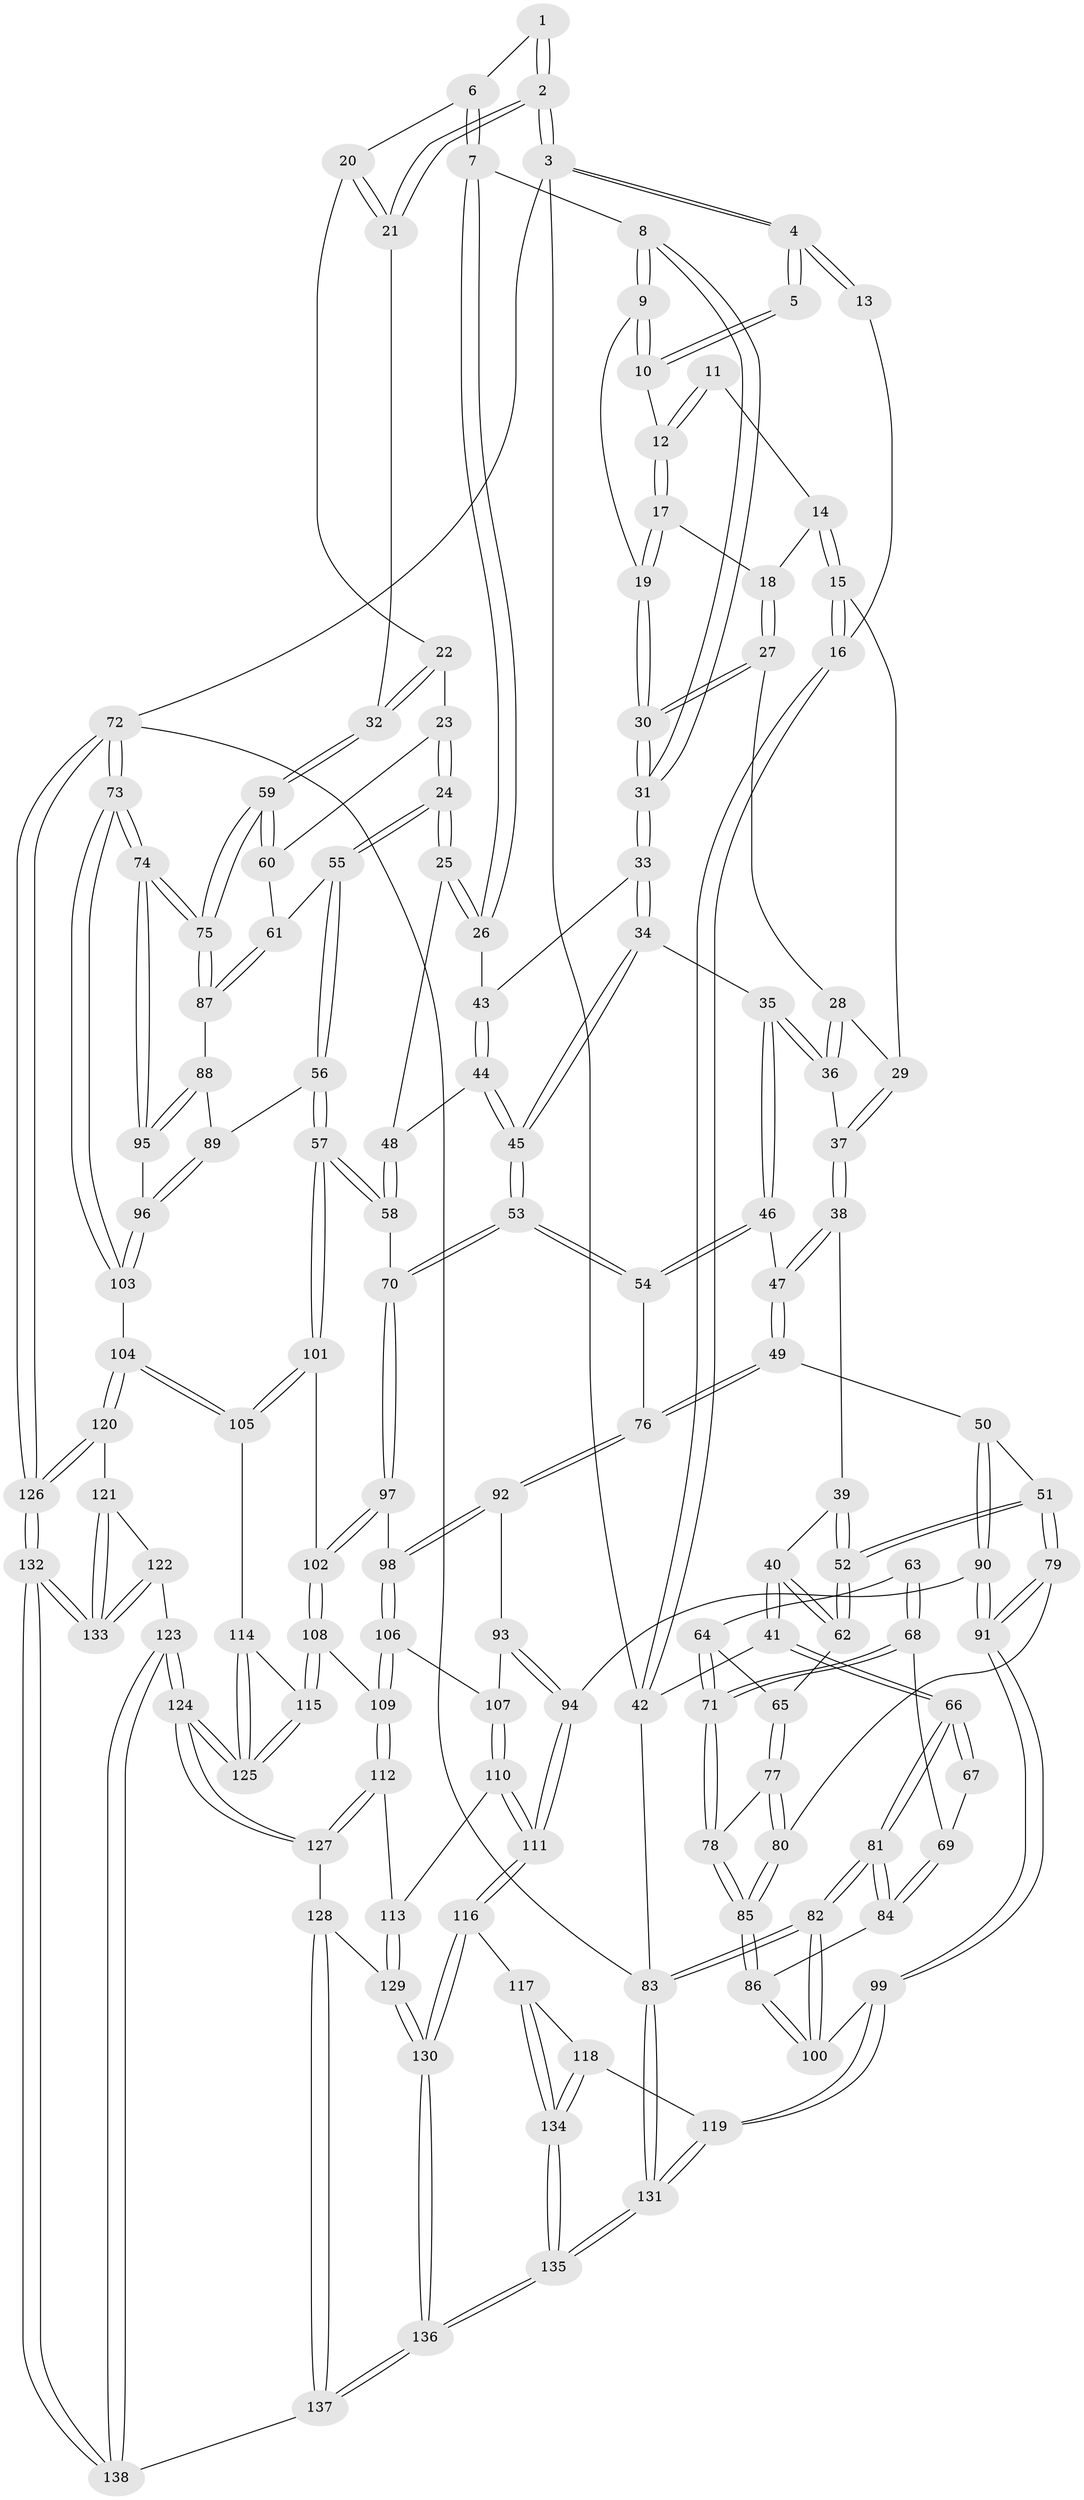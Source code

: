 // Generated by graph-tools (version 1.1) at 2025/17/03/09/25 04:17:11]
// undirected, 138 vertices, 342 edges
graph export_dot {
graph [start="1"]
  node [color=gray90,style=filled];
  1 [pos="+0.8325489209726085+0.19415067325415625"];
  2 [pos="+1+0"];
  3 [pos="+1+0"];
  4 [pos="+1+0"];
  5 [pos="+0.7117441637543721+0.13659275147075894"];
  6 [pos="+0.8356030859078547+0.24515366542259667"];
  7 [pos="+0.7643392096387691+0.31186517176867257"];
  8 [pos="+0.7481677155083318+0.2976558282727471"];
  9 [pos="+0.7143075108756621+0.25311615741692023"];
  10 [pos="+0.6890686923659701+0.14194382473218298"];
  11 [pos="+0.6225381575482865+0.11128478603067647"];
  12 [pos="+0.6240667475610782+0.11323759001744892"];
  13 [pos="+0.6201559903619257+0"];
  14 [pos="+0.41179757297292+0.12254463925975594"];
  15 [pos="+0.16744980773043946+0.06373922571645907"];
  16 [pos="+0+0"];
  17 [pos="+0.5922901395195207+0.1908168589657181"];
  18 [pos="+0.515245497267595+0.2683146971482321"];
  19 [pos="+0.6182983356249739+0.29801992116389087"];
  20 [pos="+0.8585839638177339+0.25300731167537843"];
  21 [pos="+1+0"];
  22 [pos="+0.9188941033537483+0.3059931308087091"];
  23 [pos="+0.8818768605416598+0.41437171211419127"];
  24 [pos="+0.8505407211163306+0.42721525674006455"];
  25 [pos="+0.8149815251285396+0.4121127073289127"];
  26 [pos="+0.7803332181617718+0.3786903677434667"];
  27 [pos="+0.5095969253123017+0.30173361918918046"];
  28 [pos="+0.5095241991758216+0.30178490652526135"];
  29 [pos="+0.266907437391052+0.20539257843414663"];
  30 [pos="+0.6001092543109708+0.3341658957190203"];
  31 [pos="+0.6080421668449082+0.3498835328969895"];
  32 [pos="+1+0"];
  33 [pos="+0.6115653062955928+0.3653919853786044"];
  34 [pos="+0.5568524204403364+0.4513489877077587"];
  35 [pos="+0.5134639826739344+0.4464981700100422"];
  36 [pos="+0.4763775535556613+0.3554041295894835"];
  37 [pos="+0.34512813795603686+0.3666963872180735"];
  38 [pos="+0.3416089582297328+0.40428617921787396"];
  39 [pos="+0.3126206792339099+0.42699163389067885"];
  40 [pos="+0.15846079711110925+0.4461356696716016"];
  41 [pos="+0+0"];
  42 [pos="+0+0"];
  43 [pos="+0.6854387450595235+0.40080925820041113"];
  44 [pos="+0.6445407471915565+0.5077794857307284"];
  45 [pos="+0.6240258505785263+0.5286750085160851"];
  46 [pos="+0.4389325357059213+0.503405948194643"];
  47 [pos="+0.42147423251354005+0.5071756361469987"];
  48 [pos="+0.7455452995833965+0.47695735105811815"];
  49 [pos="+0.3846049379582087+0.5758377799458885"];
  50 [pos="+0.29456281537251017+0.5805157448262396"];
  51 [pos="+0.2644738622549078+0.563697552398058"];
  52 [pos="+0.2622070558289634+0.5605092380078174"];
  53 [pos="+0.6275976396428546+0.6120079572431331"];
  54 [pos="+0.5362053232548816+0.5827680004647743"];
  55 [pos="+0.8545962780691191+0.5578462943854342"];
  56 [pos="+0.8152400730049425+0.6279145383558278"];
  57 [pos="+0.7987788598784261+0.6401134380598209"];
  58 [pos="+0.733191274281483+0.6212485510518829"];
  59 [pos="+1+0.38743365037161065"];
  60 [pos="+0.9131563359774748+0.4194183236083046"];
  61 [pos="+1+0.5723204254442215"];
  62 [pos="+0.17080993407049053+0.5135530807600471"];
  63 [pos="+0.09410583484868765+0.5362133756771882"];
  64 [pos="+0.13559393080219925+0.5342565763711431"];
  65 [pos="+0.1636258921768983+0.5214512749966066"];
  66 [pos="+0+0.15814758796197614"];
  67 [pos="+0.0472963287037196+0.5302047527917975"];
  68 [pos="+0.06544253580736614+0.5898988103082554"];
  69 [pos="+0.0432305659957461+0.5852484425700423"];
  70 [pos="+0.6277015112734499+0.6122289791849447"];
  71 [pos="+0.08881468443215694+0.5998715873780672"];
  72 [pos="+1+1"];
  73 [pos="+1+1"];
  74 [pos="+1+0.8280158563623997"];
  75 [pos="+1+0.5795900891394403"];
  76 [pos="+0.4132844303949576+0.6341925452036321"];
  77 [pos="+0.1535566676199498+0.6007303563143526"];
  78 [pos="+0.09610171696101458+0.6171580107588558"];
  79 [pos="+0.18088156892872478+0.6696367303559053"];
  80 [pos="+0.17934612622571866+0.669269196566805"];
  81 [pos="+0+0.603772213114559"];
  82 [pos="+0+0.8531287681579582"];
  83 [pos="+0+1"];
  84 [pos="+0.0255140260872613+0.5984874127049455"];
  85 [pos="+0.09086207305462402+0.6903303794967199"];
  86 [pos="+0.07517254643673316+0.703256323276786"];
  87 [pos="+1+0.5910083078553594"];
  88 [pos="+0.9879635482628879+0.6430260172328408"];
  89 [pos="+0.9192059509345123+0.6636176106887641"];
  90 [pos="+0.28202067896006894+0.7632651438793777"];
  91 [pos="+0.27141699050236545+0.7661598954227707"];
  92 [pos="+0.4179437880956236+0.6583548867944837"];
  93 [pos="+0.3828424706221428+0.7161004453533126"];
  94 [pos="+0.3221248116065666+0.7678083309349056"];
  95 [pos="+0.9724872888890195+0.7282647612278923"];
  96 [pos="+0.9407588208518766+0.7375144421241481"];
  97 [pos="+0.6270463056255481+0.6136225760918591"];
  98 [pos="+0.5501484889901355+0.7005675568727427"];
  99 [pos="+0.20257415412109256+0.8370712414942081"];
  100 [pos="+0.03156063551078518+0.7678144810209079"];
  101 [pos="+0.8068065619059575+0.7687177073889304"];
  102 [pos="+0.6794407494543776+0.7655854099638101"];
  103 [pos="+0.8961431136508692+0.7987127136250644"];
  104 [pos="+0.8307163795211294+0.7967656744717477"];
  105 [pos="+0.8128840366734941+0.7809254604429041"];
  106 [pos="+0.5431970370767731+0.7762410860762922"];
  107 [pos="+0.5144809971786855+0.7893625619276112"];
  108 [pos="+0.6215615328272602+0.8283894485249768"];
  109 [pos="+0.5881046284914182+0.816790327740465"];
  110 [pos="+0.4401559428980357+0.8574154668175215"];
  111 [pos="+0.40520264083702434+0.8665315625209715"];
  112 [pos="+0.5477833867547416+0.8915610934467649"];
  113 [pos="+0.5009403530546236+0.9012083629299615"];
  114 [pos="+0.766947427563979+0.8150414356639222"];
  115 [pos="+0.6298775499775061+0.8396541645093649"];
  116 [pos="+0.38630577770538466+0.9285891844039803"];
  117 [pos="+0.31547511354001584+0.9368558938194029"];
  118 [pos="+0.24386263367358735+0.9203728022985092"];
  119 [pos="+0.20220240038727652+0.8901478808698204"];
  120 [pos="+0.8246127895175979+0.894589917987394"];
  121 [pos="+0.8113951298625472+0.9035682359497442"];
  122 [pos="+0.756740558652856+0.9323031926670388"];
  123 [pos="+0.6774395920273922+0.9420920327757193"];
  124 [pos="+0.6721138203561474+0.9339770592036302"];
  125 [pos="+0.6720233662934251+0.933236691219151"];
  126 [pos="+1+1"];
  127 [pos="+0.573158281121357+0.9442049265607524"];
  128 [pos="+0.5354087737752853+0.9767466987797431"];
  129 [pos="+0.5118604845984067+0.961573563307763"];
  130 [pos="+0.40405427754459056+0.9743309078596316"];
  131 [pos="+0+1"];
  132 [pos="+0.9505145491030426+1"];
  133 [pos="+0.8021801734731724+1"];
  134 [pos="+0.27572247379395937+1"];
  135 [pos="+0.27910754174742336+1"];
  136 [pos="+0.39376397164914156+1"];
  137 [pos="+0.569513941422711+1"];
  138 [pos="+0.6793954219147693+1"];
  1 -- 2;
  1 -- 2;
  1 -- 6;
  2 -- 3;
  2 -- 3;
  2 -- 21;
  2 -- 21;
  3 -- 4;
  3 -- 4;
  3 -- 42;
  3 -- 72;
  4 -- 5;
  4 -- 5;
  4 -- 13;
  4 -- 13;
  5 -- 10;
  5 -- 10;
  6 -- 7;
  6 -- 7;
  6 -- 20;
  7 -- 8;
  7 -- 26;
  7 -- 26;
  8 -- 9;
  8 -- 9;
  8 -- 31;
  8 -- 31;
  9 -- 10;
  9 -- 10;
  9 -- 19;
  10 -- 12;
  11 -- 12;
  11 -- 12;
  11 -- 14;
  12 -- 17;
  12 -- 17;
  13 -- 16;
  14 -- 15;
  14 -- 15;
  14 -- 18;
  15 -- 16;
  15 -- 16;
  15 -- 29;
  16 -- 42;
  16 -- 42;
  17 -- 18;
  17 -- 19;
  17 -- 19;
  18 -- 27;
  18 -- 27;
  19 -- 30;
  19 -- 30;
  20 -- 21;
  20 -- 21;
  20 -- 22;
  21 -- 32;
  22 -- 23;
  22 -- 32;
  22 -- 32;
  23 -- 24;
  23 -- 24;
  23 -- 60;
  24 -- 25;
  24 -- 25;
  24 -- 55;
  24 -- 55;
  25 -- 26;
  25 -- 26;
  25 -- 48;
  26 -- 43;
  27 -- 28;
  27 -- 30;
  27 -- 30;
  28 -- 29;
  28 -- 36;
  28 -- 36;
  29 -- 37;
  29 -- 37;
  30 -- 31;
  30 -- 31;
  31 -- 33;
  31 -- 33;
  32 -- 59;
  32 -- 59;
  33 -- 34;
  33 -- 34;
  33 -- 43;
  34 -- 35;
  34 -- 45;
  34 -- 45;
  35 -- 36;
  35 -- 36;
  35 -- 46;
  35 -- 46;
  36 -- 37;
  37 -- 38;
  37 -- 38;
  38 -- 39;
  38 -- 47;
  38 -- 47;
  39 -- 40;
  39 -- 52;
  39 -- 52;
  40 -- 41;
  40 -- 41;
  40 -- 62;
  40 -- 62;
  41 -- 42;
  41 -- 66;
  41 -- 66;
  42 -- 83;
  43 -- 44;
  43 -- 44;
  44 -- 45;
  44 -- 45;
  44 -- 48;
  45 -- 53;
  45 -- 53;
  46 -- 47;
  46 -- 54;
  46 -- 54;
  47 -- 49;
  47 -- 49;
  48 -- 58;
  48 -- 58;
  49 -- 50;
  49 -- 76;
  49 -- 76;
  50 -- 51;
  50 -- 90;
  50 -- 90;
  51 -- 52;
  51 -- 52;
  51 -- 79;
  51 -- 79;
  52 -- 62;
  52 -- 62;
  53 -- 54;
  53 -- 54;
  53 -- 70;
  53 -- 70;
  54 -- 76;
  55 -- 56;
  55 -- 56;
  55 -- 61;
  56 -- 57;
  56 -- 57;
  56 -- 89;
  57 -- 58;
  57 -- 58;
  57 -- 101;
  57 -- 101;
  58 -- 70;
  59 -- 60;
  59 -- 60;
  59 -- 75;
  59 -- 75;
  60 -- 61;
  61 -- 87;
  61 -- 87;
  62 -- 65;
  63 -- 64;
  63 -- 68;
  63 -- 68;
  64 -- 65;
  64 -- 71;
  64 -- 71;
  65 -- 77;
  65 -- 77;
  66 -- 67;
  66 -- 67;
  66 -- 81;
  66 -- 81;
  67 -- 69;
  68 -- 69;
  68 -- 71;
  68 -- 71;
  69 -- 84;
  69 -- 84;
  70 -- 97;
  70 -- 97;
  71 -- 78;
  71 -- 78;
  72 -- 73;
  72 -- 73;
  72 -- 126;
  72 -- 126;
  72 -- 83;
  73 -- 74;
  73 -- 74;
  73 -- 103;
  73 -- 103;
  74 -- 75;
  74 -- 75;
  74 -- 95;
  74 -- 95;
  75 -- 87;
  75 -- 87;
  76 -- 92;
  76 -- 92;
  77 -- 78;
  77 -- 80;
  77 -- 80;
  78 -- 85;
  78 -- 85;
  79 -- 80;
  79 -- 91;
  79 -- 91;
  80 -- 85;
  80 -- 85;
  81 -- 82;
  81 -- 82;
  81 -- 84;
  81 -- 84;
  82 -- 83;
  82 -- 83;
  82 -- 100;
  82 -- 100;
  83 -- 131;
  83 -- 131;
  84 -- 86;
  85 -- 86;
  85 -- 86;
  86 -- 100;
  86 -- 100;
  87 -- 88;
  88 -- 89;
  88 -- 95;
  88 -- 95;
  89 -- 96;
  89 -- 96;
  90 -- 91;
  90 -- 91;
  90 -- 94;
  91 -- 99;
  91 -- 99;
  92 -- 93;
  92 -- 98;
  92 -- 98;
  93 -- 94;
  93 -- 94;
  93 -- 107;
  94 -- 111;
  94 -- 111;
  95 -- 96;
  96 -- 103;
  96 -- 103;
  97 -- 98;
  97 -- 102;
  97 -- 102;
  98 -- 106;
  98 -- 106;
  99 -- 100;
  99 -- 119;
  99 -- 119;
  101 -- 102;
  101 -- 105;
  101 -- 105;
  102 -- 108;
  102 -- 108;
  103 -- 104;
  104 -- 105;
  104 -- 105;
  104 -- 120;
  104 -- 120;
  105 -- 114;
  106 -- 107;
  106 -- 109;
  106 -- 109;
  107 -- 110;
  107 -- 110;
  108 -- 109;
  108 -- 115;
  108 -- 115;
  109 -- 112;
  109 -- 112;
  110 -- 111;
  110 -- 111;
  110 -- 113;
  111 -- 116;
  111 -- 116;
  112 -- 113;
  112 -- 127;
  112 -- 127;
  113 -- 129;
  113 -- 129;
  114 -- 115;
  114 -- 125;
  114 -- 125;
  115 -- 125;
  115 -- 125;
  116 -- 117;
  116 -- 130;
  116 -- 130;
  117 -- 118;
  117 -- 134;
  117 -- 134;
  118 -- 119;
  118 -- 134;
  118 -- 134;
  119 -- 131;
  119 -- 131;
  120 -- 121;
  120 -- 126;
  120 -- 126;
  121 -- 122;
  121 -- 133;
  121 -- 133;
  122 -- 123;
  122 -- 133;
  122 -- 133;
  123 -- 124;
  123 -- 124;
  123 -- 138;
  123 -- 138;
  124 -- 125;
  124 -- 125;
  124 -- 127;
  124 -- 127;
  126 -- 132;
  126 -- 132;
  127 -- 128;
  128 -- 129;
  128 -- 137;
  128 -- 137;
  129 -- 130;
  129 -- 130;
  130 -- 136;
  130 -- 136;
  131 -- 135;
  131 -- 135;
  132 -- 133;
  132 -- 133;
  132 -- 138;
  132 -- 138;
  134 -- 135;
  134 -- 135;
  135 -- 136;
  135 -- 136;
  136 -- 137;
  136 -- 137;
  137 -- 138;
}
